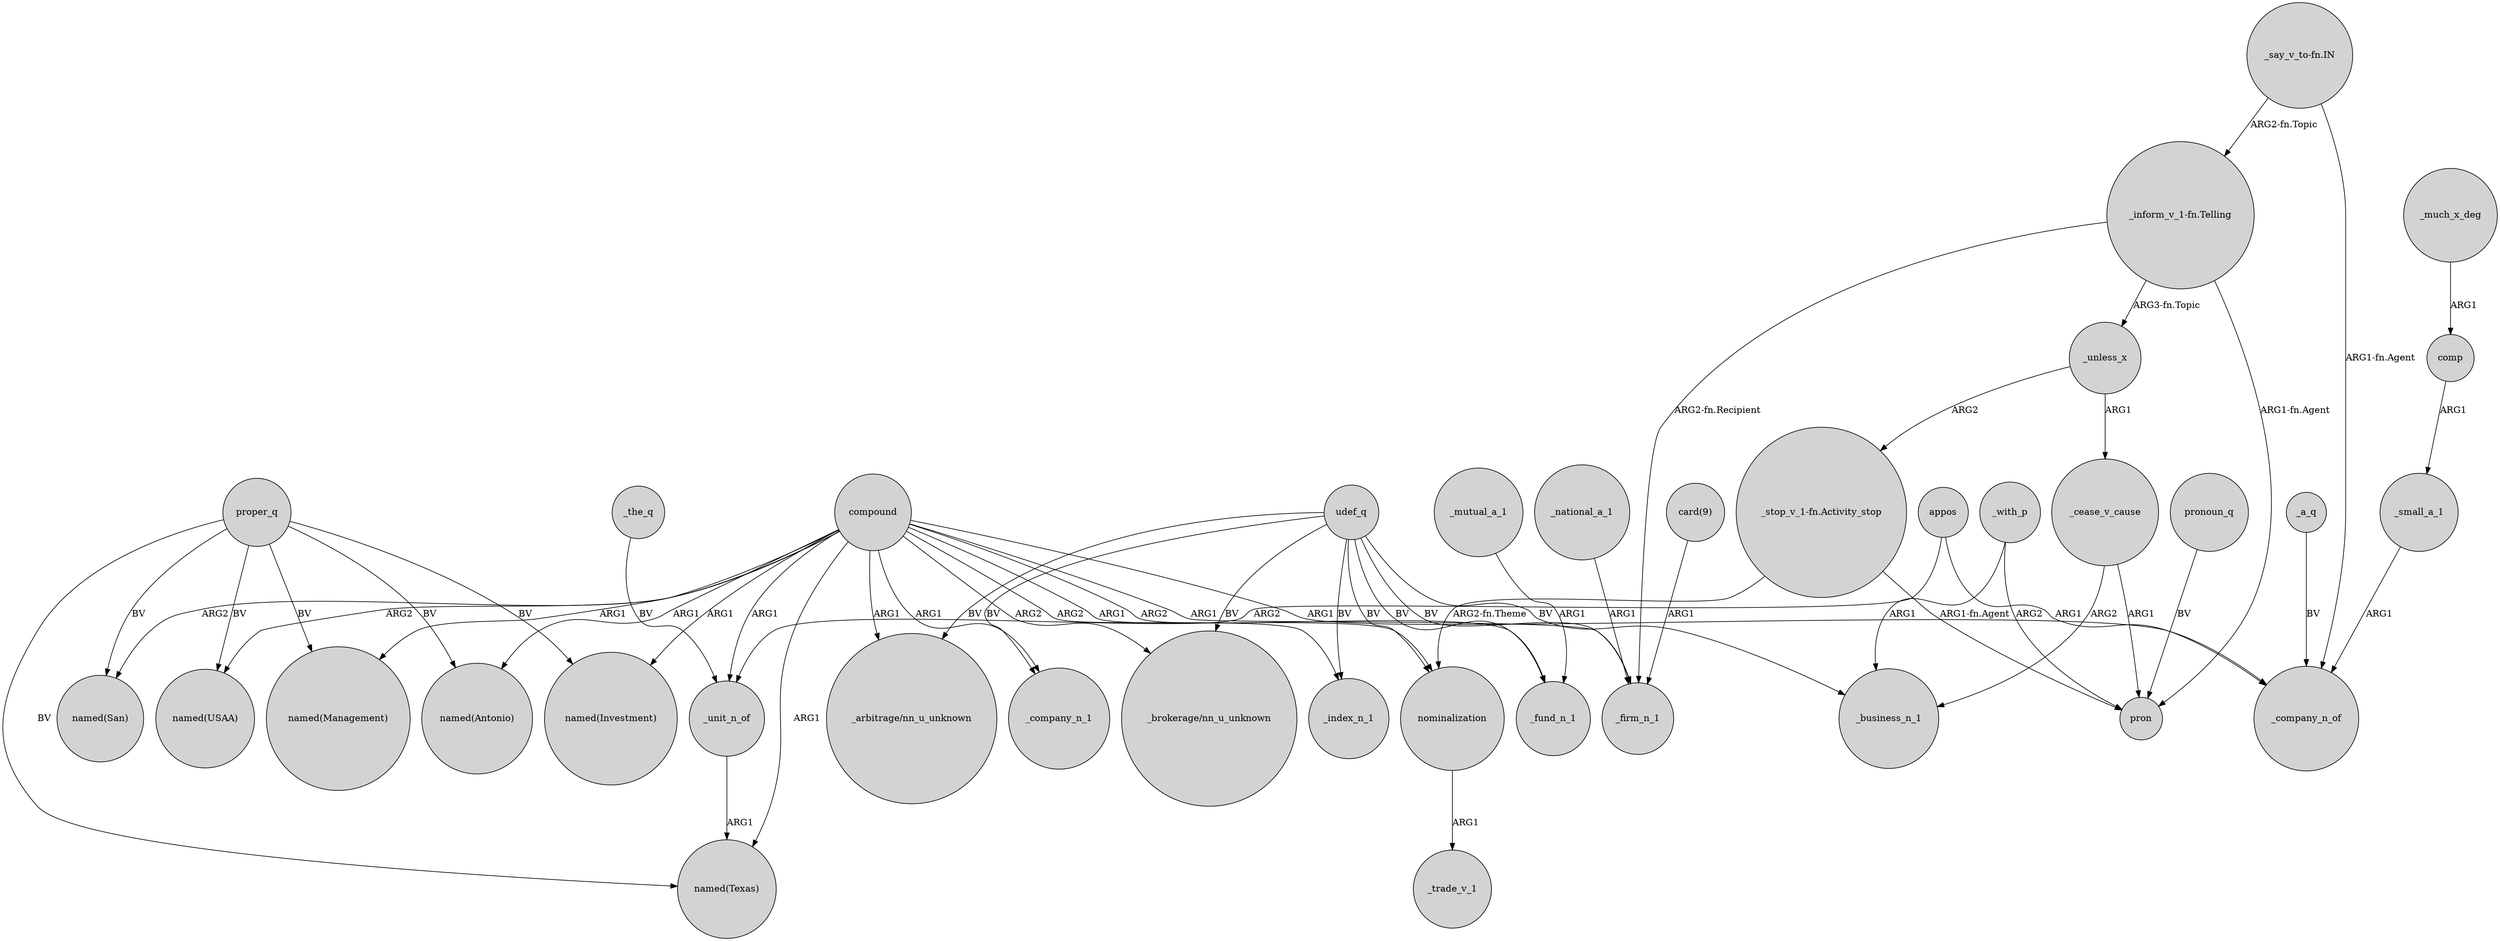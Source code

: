 digraph {
	node [shape=circle style=filled]
	compound -> "named(Texas)" [label=ARG1]
	compound -> _index_n_1 [label=ARG2]
	proper_q -> "named(USAA)" [label=BV]
	_mutual_a_1 -> _fund_n_1 [label=ARG1]
	compound -> "named(San)" [label=ARG2]
	compound -> _unit_n_of [label=ARG1]
	_unless_x -> _cease_v_cause [label=ARG1]
	"_inform_v_1-fn.Telling" -> _firm_n_1 [label="ARG2-fn.Recipient"]
	udef_q -> _firm_n_1 [label=BV]
	_unless_x -> "_stop_v_1-fn.Activity_stop" [label=ARG2]
	compound -> _company_n_1 [label=ARG1]
	"_inform_v_1-fn.Telling" -> pron [label="ARG1-fn.Agent"]
	compound -> _fund_n_1 [label=ARG2]
	compound -> "_brokerage/nn_u_unknown" [label=ARG2]
	udef_q -> _index_n_1 [label=BV]
	nominalization -> _trade_v_1 [label=ARG1]
	"_stop_v_1-fn.Activity_stop" -> pron [label="ARG1-fn.Agent"]
	"_stop_v_1-fn.Activity_stop" -> nominalization [label="ARG2-fn.Theme"]
	compound -> "named(Antonio)" [label=ARG1]
	"card(9)" -> _firm_n_1 [label=ARG1]
	"_say_v_to-fn.IN" -> "_inform_v_1-fn.Telling" [label="ARG2-fn.Topic"]
	compound -> _company_n_of [label=ARG1]
	proper_q -> "named(Texas)" [label=BV]
	pronoun_q -> pron [label=BV]
	udef_q -> "_brokerage/nn_u_unknown" [label=BV]
	_cease_v_cause -> _business_n_1 [label=ARG2]
	udef_q -> "_arbitrage/nn_u_unknown" [label=BV]
	comp -> _small_a_1 [label=ARG1]
	_unit_n_of -> "named(Texas)" [label=ARG1]
	compound -> "_arbitrage/nn_u_unknown" [label=ARG1]
	_national_a_1 -> _firm_n_1 [label=ARG1]
	udef_q -> _fund_n_1 [label=BV]
	compound -> _firm_n_1 [label=ARG1]
	udef_q -> nominalization [label=BV]
	compound -> "named(Investment)" [label=ARG1]
	_a_q -> _company_n_of [label=BV]
	"_inform_v_1-fn.Telling" -> _unless_x [label="ARG3-fn.Topic"]
	appos -> _company_n_of [label=ARG1]
	"_say_v_to-fn.IN" -> _company_n_of [label="ARG1-fn.Agent"]
	udef_q -> _business_n_1 [label=BV]
	_with_p -> _business_n_1 [label=ARG1]
	compound -> "named(Management)" [label=ARG1]
	_small_a_1 -> _company_n_of [label=ARG1]
	proper_q -> "named(San)" [label=BV]
	_much_x_deg -> comp [label=ARG1]
	compound -> "named(USAA)" [label=ARG2]
	_cease_v_cause -> pron [label=ARG1]
	proper_q -> "named(Investment)" [label=BV]
	_with_p -> pron [label=ARG2]
	_the_q -> _unit_n_of [label=BV]
	compound -> nominalization [label=ARG1]
	udef_q -> _company_n_1 [label=BV]
	proper_q -> "named(Management)" [label=BV]
	proper_q -> "named(Antonio)" [label=BV]
	appos -> _unit_n_of [label=ARG2]
}
